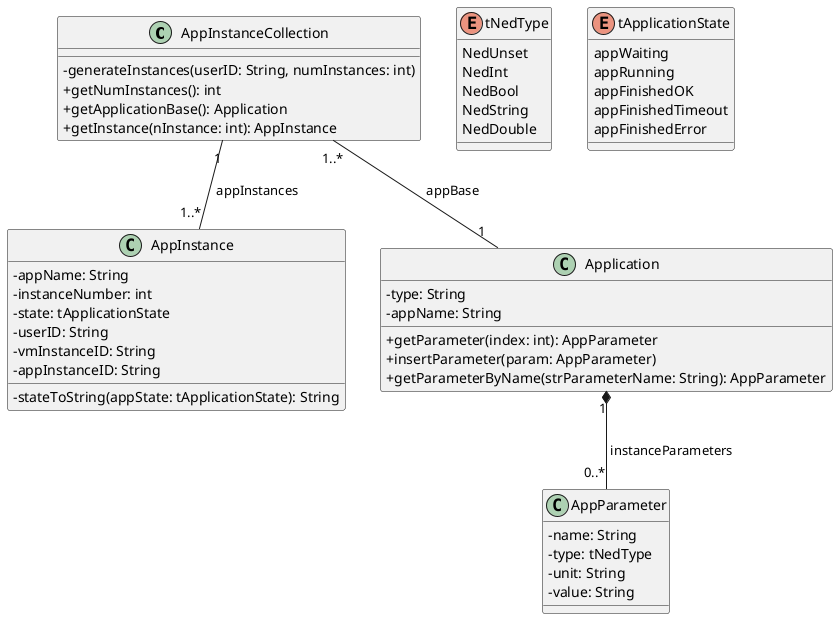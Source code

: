 @startuml
skinparam classAttributeIconSize 0
class AppInstanceCollection
{
- generateInstances(userID: String, numInstances: int)
+ getNumInstances(): int
+ getApplicationBase(): Application
+ getInstance(nInstance: int): AppInstance
}

class AppInstance
{
- appName: String
- instanceNumber: int
- state: tApplicationState
- userID: String
- vmInstanceID: String
- appInstanceID: String
- stateToString(appState: tApplicationState): String
}

class Application
{
- type: String
- appName: String
+ getParameter(index: int): AppParameter
+ insertParameter(param: AppParameter)
+ getParameterByName(strParameterName: String): AppParameter
}

class AppParameter
{
- name: String
- type: tNedType
- unit: String
- value: String
}

enum tNedType
{
NedUnset
NedInt
NedBool
NedString
NedDouble
}

enum tApplicationState
{
appWaiting
appRunning
appFinishedOK
appFinishedTimeout
appFinishedError
}

Application "1" *-- "0..*" AppParameter: " instanceParameters"
AppInstanceCollection "1" -- "1..*" AppInstance : " appInstances"
AppInstanceCollection "1..*" -- "1" Application : " appBase"

@enduml